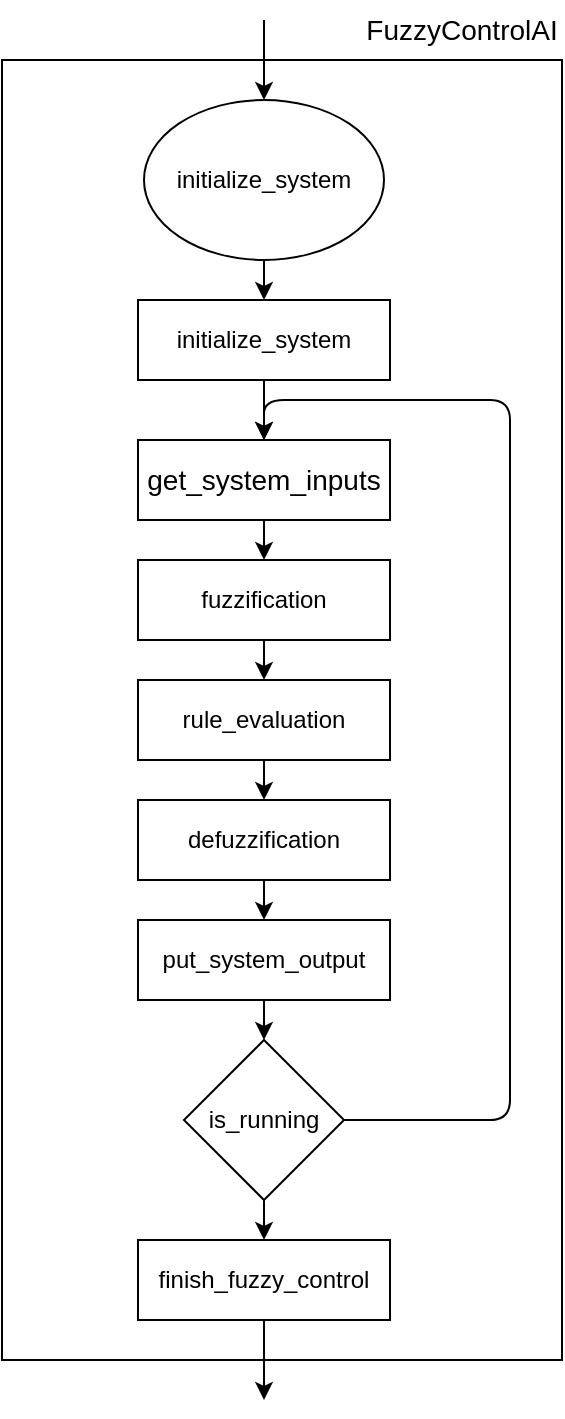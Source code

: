 <mxfile>
    <diagram id="XgM7X1Y4PIXr2cblBC9f" name="Page-1">
        <mxGraphModel dx="1353" dy="1045" grid="1" gridSize="10" guides="1" tooltips="1" connect="1" arrows="1" fold="1" page="1" pageScale="1" pageWidth="400" pageHeight="750" math="0" shadow="0">
            <root>
                <mxCell id="0"/>
                <mxCell id="1" parent="0"/>
                <mxCell id="19" style="edgeStyle=none;html=1;fontColor=default;entryX=0.5;entryY=0;entryDx=0;entryDy=0;" parent="1" source="12" target="36" edge="1">
                    <mxGeometry relative="1" as="geometry">
                        <mxPoint x="194" y="170" as="targetPoint"/>
                    </mxGeometry>
                </mxCell>
                <mxCell id="12" value="initialize_system" style="ellipse;whiteSpace=wrap;html=1;fontColor=default;strokeColor=default;fillColor=default;gradientColor=none;" parent="1" vertex="1">
                    <mxGeometry x="131" y="75" width="120" height="80" as="geometry"/>
                </mxCell>
                <mxCell id="25" style="edgeStyle=orthogonalEdgeStyle;html=1;fontColor=default;exitX=1;exitY=0.5;exitDx=0;exitDy=0;entryX=0.5;entryY=0;entryDx=0;entryDy=0;" parent="1" source="23" target="37" edge="1">
                    <mxGeometry relative="1" as="geometry">
                        <Array as="points">
                            <mxPoint x="314" y="585"/>
                            <mxPoint x="314" y="225"/>
                            <mxPoint x="191" y="225"/>
                        </Array>
                        <mxPoint x="194" y="245" as="targetPoint"/>
                    </mxGeometry>
                </mxCell>
                <mxCell id="49" style="edgeStyle=none;html=1;entryX=0.5;entryY=0;entryDx=0;entryDy=0;" edge="1" parent="1" source="23" target="48">
                    <mxGeometry relative="1" as="geometry"/>
                </mxCell>
                <mxCell id="23" value="is_running" style="rhombus;whiteSpace=wrap;html=1;fontColor=default;strokeColor=default;fillColor=default;gradientColor=none;" parent="1" vertex="1">
                    <mxGeometry x="151" y="545" width="80" height="80" as="geometry"/>
                </mxCell>
                <mxCell id="35" value="&lt;span style=&quot;font-size: 14px&quot;&gt;FuzzyControlAI&lt;/span&gt;" style="text;html=1;strokeColor=none;fillColor=none;align=center;verticalAlign=middle;whiteSpace=wrap;rounded=0;fontColor=default;" parent="1" vertex="1">
                    <mxGeometry x="260" y="25" width="60" height="30" as="geometry"/>
                </mxCell>
                <mxCell id="45" style="edgeStyle=none;html=1;" edge="1" parent="1" source="36" target="37">
                    <mxGeometry relative="1" as="geometry"/>
                </mxCell>
                <mxCell id="36" value="&lt;span&gt;initialize_&lt;/span&gt;&lt;span&gt;system&lt;/span&gt;" style="rounded=0;whiteSpace=wrap;html=1;" vertex="1" parent="1">
                    <mxGeometry x="128" y="175" width="126" height="40" as="geometry"/>
                </mxCell>
                <mxCell id="40" style="edgeStyle=none;html=1;entryX=0.5;entryY=0;entryDx=0;entryDy=0;" edge="1" parent="1" source="37" target="38">
                    <mxGeometry relative="1" as="geometry"/>
                </mxCell>
                <mxCell id="37" value="&lt;span style=&quot;font-size: 14px&quot;&gt;get_system_&lt;/span&gt;&lt;span style=&quot;font-size: 14px&quot;&gt;inputs&lt;/span&gt;" style="rounded=0;whiteSpace=wrap;html=1;" vertex="1" parent="1">
                    <mxGeometry x="128" y="245" width="126" height="40" as="geometry"/>
                </mxCell>
                <mxCell id="41" style="edgeStyle=none;html=1;entryX=0.5;entryY=0;entryDx=0;entryDy=0;" edge="1" parent="1" source="38" target="39">
                    <mxGeometry relative="1" as="geometry"/>
                </mxCell>
                <mxCell id="38" value="fuzzification" style="rounded=0;whiteSpace=wrap;html=1;" vertex="1" parent="1">
                    <mxGeometry x="128" y="305" width="126" height="40" as="geometry"/>
                </mxCell>
                <mxCell id="43" style="edgeStyle=none;html=1;" edge="1" parent="1" source="39" target="42">
                    <mxGeometry relative="1" as="geometry"/>
                </mxCell>
                <mxCell id="39" value="rule_evaluation" style="rounded=0;whiteSpace=wrap;html=1;" vertex="1" parent="1">
                    <mxGeometry x="128" y="365" width="126" height="40" as="geometry"/>
                </mxCell>
                <mxCell id="46" style="edgeStyle=none;html=1;entryX=0.5;entryY=0;entryDx=0;entryDy=0;" edge="1" parent="1" source="42" target="44">
                    <mxGeometry relative="1" as="geometry"/>
                </mxCell>
                <mxCell id="42" value="defuzzification" style="rounded=0;whiteSpace=wrap;html=1;" vertex="1" parent="1">
                    <mxGeometry x="128" y="425" width="126" height="40" as="geometry"/>
                </mxCell>
                <mxCell id="47" style="edgeStyle=none;html=1;entryX=0.5;entryY=0;entryDx=0;entryDy=0;" edge="1" parent="1" source="44" target="23">
                    <mxGeometry relative="1" as="geometry"/>
                </mxCell>
                <mxCell id="44" value="put_system_output" style="rounded=0;whiteSpace=wrap;html=1;" vertex="1" parent="1">
                    <mxGeometry x="128" y="485" width="126" height="40" as="geometry"/>
                </mxCell>
                <mxCell id="51" style="edgeStyle=none;html=1;startArrow=none;startFill=0;endArrow=classic;endFill=1;" edge="1" parent="1" source="48">
                    <mxGeometry relative="1" as="geometry">
                        <mxPoint x="191" y="725" as="targetPoint"/>
                    </mxGeometry>
                </mxCell>
                <mxCell id="48" value="finish_fuzzy_control" style="rounded=0;whiteSpace=wrap;html=1;" vertex="1" parent="1">
                    <mxGeometry x="128" y="645" width="126" height="40" as="geometry"/>
                </mxCell>
                <mxCell id="50" style="edgeStyle=none;html=1;exitX=0.5;exitY=0;exitDx=0;exitDy=0;startArrow=classic;startFill=1;endArrow=none;endFill=0;" edge="1" parent="1" source="12">
                    <mxGeometry relative="1" as="geometry">
                        <mxPoint x="191" y="35" as="targetPoint"/>
                    </mxGeometry>
                </mxCell>
                <mxCell id="52" value="" style="rounded=0;whiteSpace=wrap;html=1;fillColor=none;" vertex="1" parent="1">
                    <mxGeometry x="60" y="55" width="280" height="650" as="geometry"/>
                </mxCell>
            </root>
        </mxGraphModel>
    </diagram>
</mxfile>